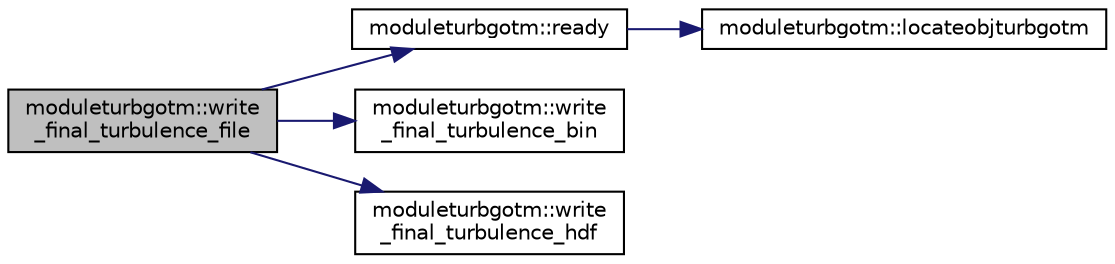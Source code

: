 digraph "moduleturbgotm::write_final_turbulence_file"
{
 // LATEX_PDF_SIZE
  edge [fontname="Helvetica",fontsize="10",labelfontname="Helvetica",labelfontsize="10"];
  node [fontname="Helvetica",fontsize="10",shape=record];
  rankdir="LR";
  Node1 [label="moduleturbgotm::write\l_final_turbulence_file",height=0.2,width=0.4,color="black", fillcolor="grey75", style="filled", fontcolor="black",tooltip=" "];
  Node1 -> Node2 [color="midnightblue",fontsize="10",style="solid",fontname="Helvetica"];
  Node2 [label="moduleturbgotm::ready",height=0.2,width=0.4,color="black", fillcolor="white", style="filled",URL="$namespacemoduleturbgotm.html#a8b59a232d6c61837f14e169cef43d695",tooltip=" "];
  Node2 -> Node3 [color="midnightblue",fontsize="10",style="solid",fontname="Helvetica"];
  Node3 [label="moduleturbgotm::locateobjturbgotm",height=0.2,width=0.4,color="black", fillcolor="white", style="filled",URL="$namespacemoduleturbgotm.html#a2445ccc2c59cf2ae892fd78dda123a3d",tooltip=" "];
  Node1 -> Node4 [color="midnightblue",fontsize="10",style="solid",fontname="Helvetica"];
  Node4 [label="moduleturbgotm::write\l_final_turbulence_bin",height=0.2,width=0.4,color="black", fillcolor="white", style="filled",URL="$namespacemoduleturbgotm.html#a471003d8ec76b83e26d91b8ed4815546",tooltip=" "];
  Node1 -> Node5 [color="midnightblue",fontsize="10",style="solid",fontname="Helvetica"];
  Node5 [label="moduleturbgotm::write\l_final_turbulence_hdf",height=0.2,width=0.4,color="black", fillcolor="white", style="filled",URL="$namespacemoduleturbgotm.html#afdd63df0733f254a488fb73b240eb944",tooltip=" "];
}
